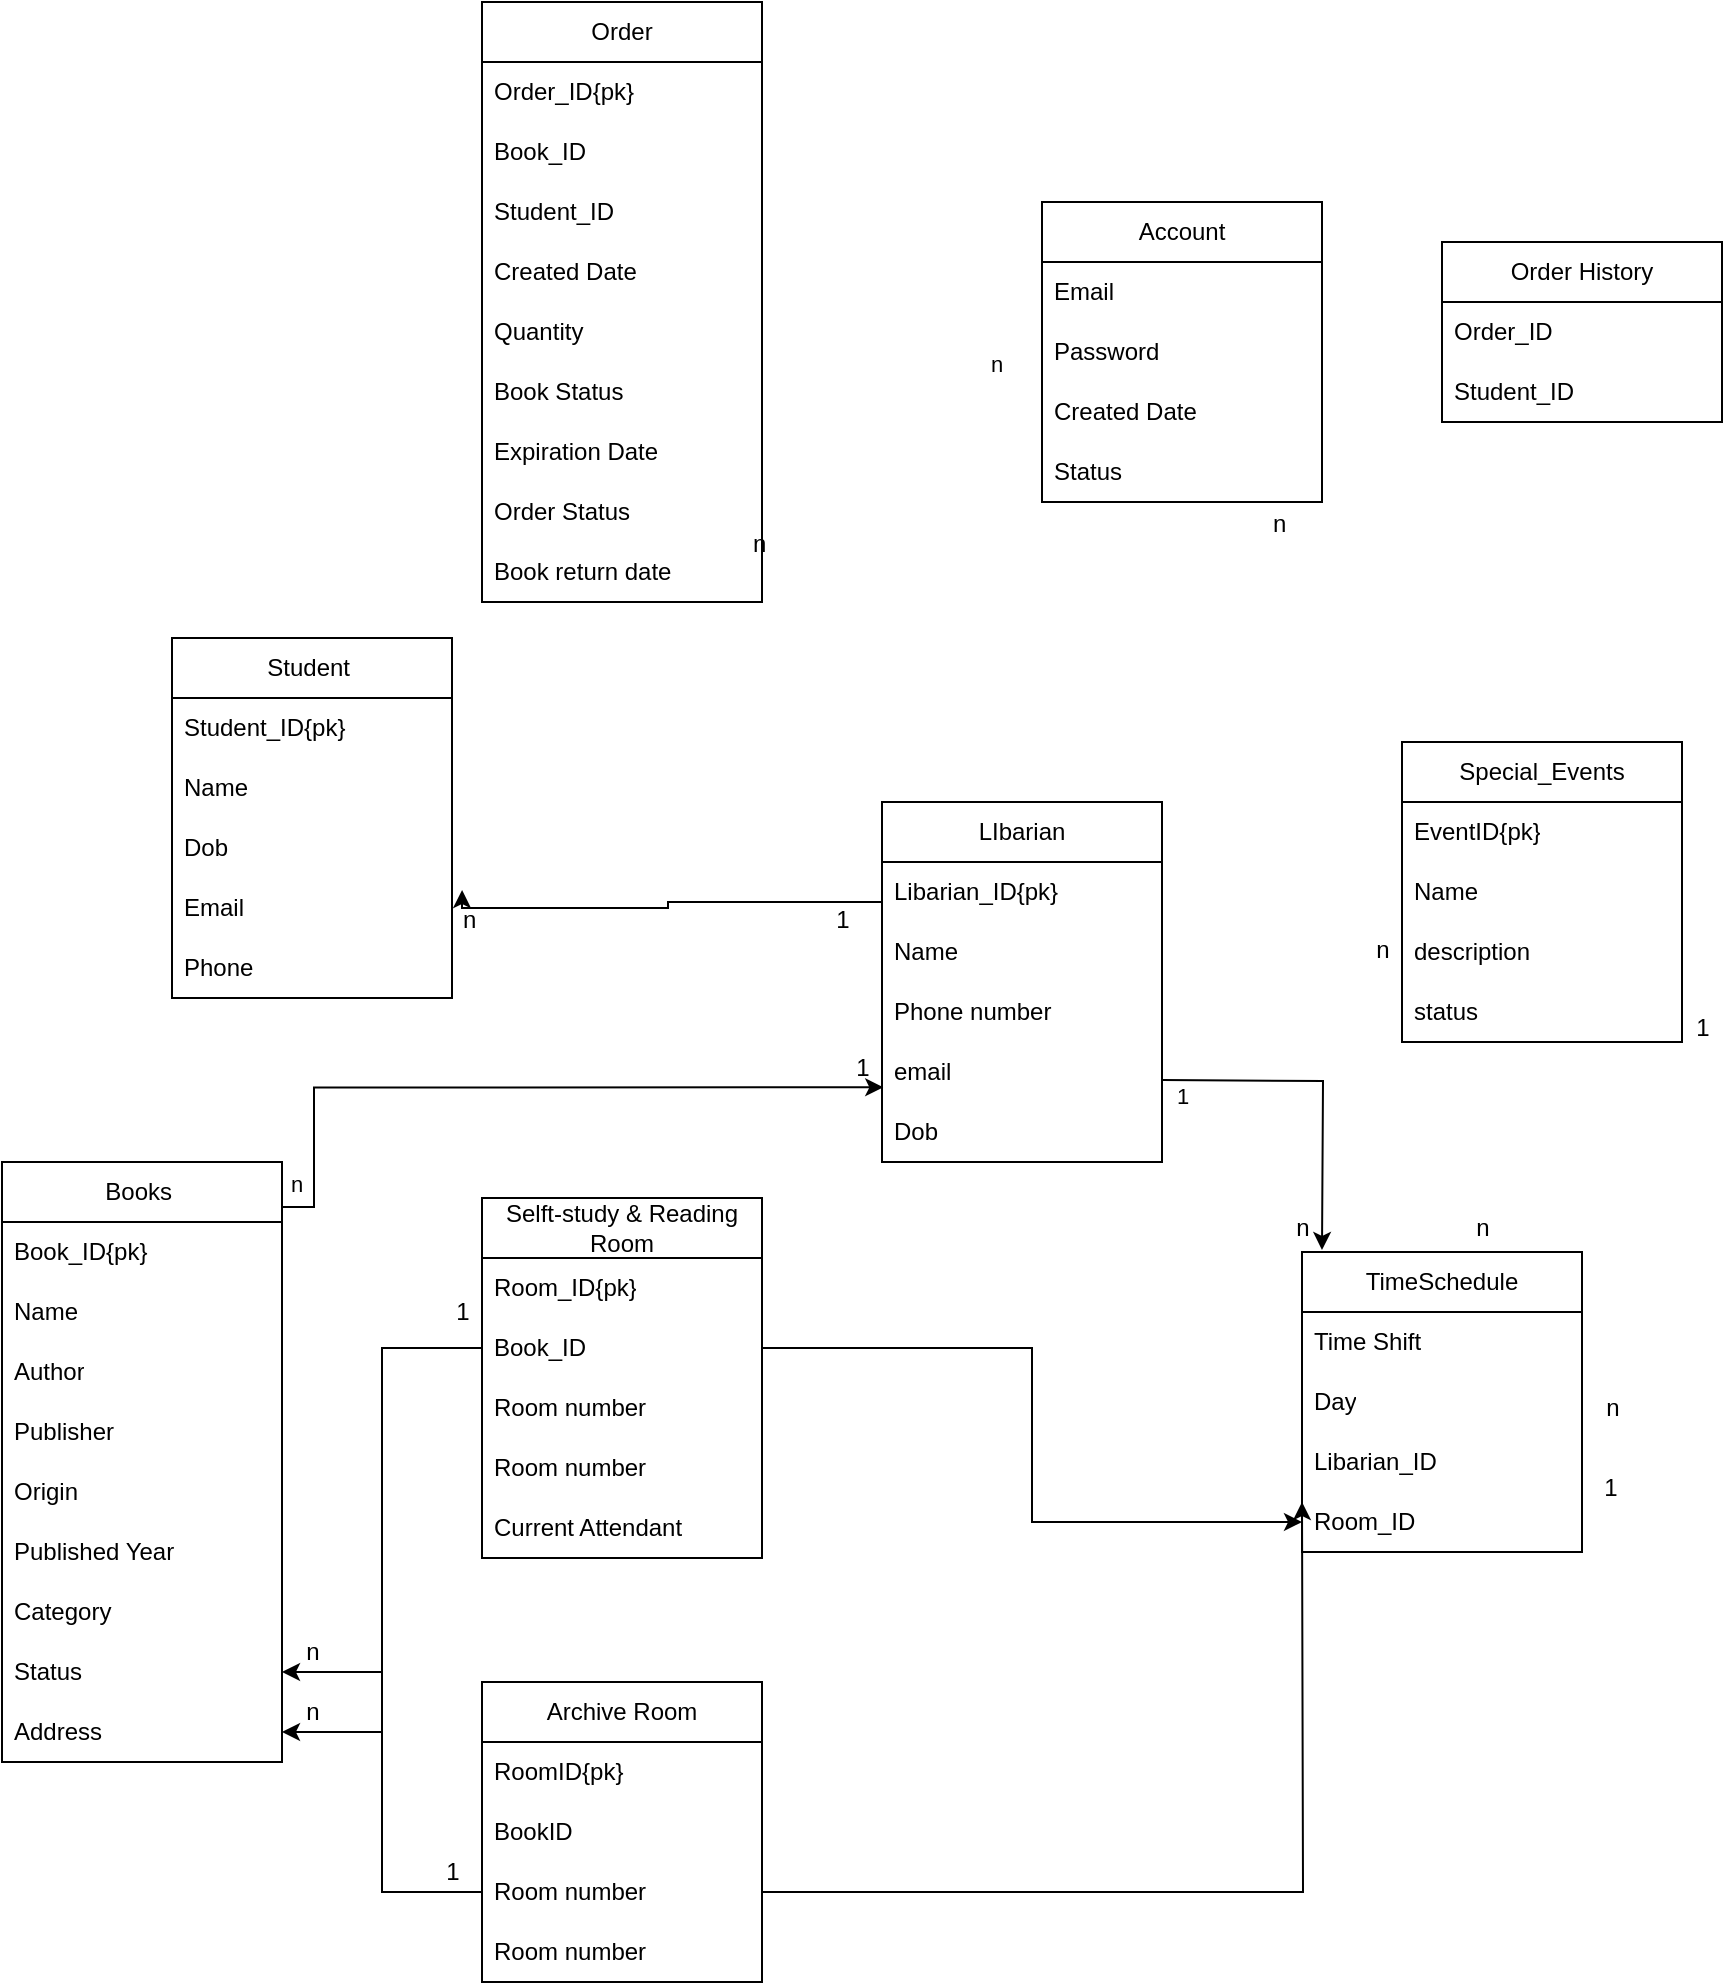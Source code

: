 <mxfile version="24.3.1" type="github">
  <diagram id="R2lEEEUBdFMjLlhIrx00" name="Page-1">
    <mxGraphModel dx="1770" dy="868" grid="1" gridSize="10" guides="0" tooltips="1" connect="1" arrows="1" fold="1" page="1" pageScale="1" pageWidth="850" pageHeight="1100" math="0" shadow="0" extFonts="Permanent Marker^https://fonts.googleapis.com/css?family=Permanent+Marker">
      <root>
        <mxCell id="0" />
        <mxCell id="1" parent="0" />
        <mxCell id="1Fqq7xXNquONdKFmuxsR-35" value="Student&amp;nbsp;" style="swimlane;fontStyle=0;childLayout=stackLayout;horizontal=1;startSize=30;horizontalStack=0;resizeParent=1;resizeParentMax=0;resizeLast=0;collapsible=1;marginBottom=0;whiteSpace=wrap;html=1;" parent="1" vertex="1">
          <mxGeometry x="225" y="358" width="140" height="180" as="geometry" />
        </mxCell>
        <mxCell id="1Fqq7xXNquONdKFmuxsR-36" value="Student_ID{pk}" style="text;strokeColor=none;fillColor=none;align=left;verticalAlign=middle;spacingLeft=4;spacingRight=4;overflow=hidden;points=[[0,0.5],[1,0.5]];portConstraint=eastwest;rotatable=0;whiteSpace=wrap;html=1;" parent="1Fqq7xXNquONdKFmuxsR-35" vertex="1">
          <mxGeometry y="30" width="140" height="30" as="geometry" />
        </mxCell>
        <mxCell id="1Fqq7xXNquONdKFmuxsR-40" value="Name" style="text;strokeColor=none;fillColor=none;align=left;verticalAlign=middle;spacingLeft=4;spacingRight=4;overflow=hidden;points=[[0,0.5],[1,0.5]];portConstraint=eastwest;rotatable=0;whiteSpace=wrap;html=1;" parent="1Fqq7xXNquONdKFmuxsR-35" vertex="1">
          <mxGeometry y="60" width="140" height="30" as="geometry" />
        </mxCell>
        <mxCell id="1Fqq7xXNquONdKFmuxsR-37" value="Dob" style="text;strokeColor=none;fillColor=none;align=left;verticalAlign=middle;spacingLeft=4;spacingRight=4;overflow=hidden;points=[[0,0.5],[1,0.5]];portConstraint=eastwest;rotatable=0;whiteSpace=wrap;html=1;" parent="1Fqq7xXNquONdKFmuxsR-35" vertex="1">
          <mxGeometry y="90" width="140" height="30" as="geometry" />
        </mxCell>
        <mxCell id="1Fqq7xXNquONdKFmuxsR-38" value="Email" style="text;strokeColor=none;fillColor=none;align=left;verticalAlign=middle;spacingLeft=4;spacingRight=4;overflow=hidden;points=[[0,0.5],[1,0.5]];portConstraint=eastwest;rotatable=0;whiteSpace=wrap;html=1;" parent="1Fqq7xXNquONdKFmuxsR-35" vertex="1">
          <mxGeometry y="120" width="140" height="30" as="geometry" />
        </mxCell>
        <mxCell id="1Fqq7xXNquONdKFmuxsR-43" value="Phone" style="text;strokeColor=none;fillColor=none;align=left;verticalAlign=middle;spacingLeft=4;spacingRight=4;overflow=hidden;points=[[0,0.5],[1,0.5]];portConstraint=eastwest;rotatable=0;whiteSpace=wrap;html=1;" parent="1Fqq7xXNquONdKFmuxsR-35" vertex="1">
          <mxGeometry y="150" width="140" height="30" as="geometry" />
        </mxCell>
        <mxCell id="1Fqq7xXNquONdKFmuxsR-131" style="edgeStyle=orthogonalEdgeStyle;rounded=0;orthogonalLoop=1;jettySize=auto;html=1;exitX=1;exitY=0.25;exitDx=0;exitDy=0;entryX=0.033;entryY=-0.244;entryDx=0;entryDy=0;entryPerimeter=0;" parent="1" edge="1">
          <mxGeometry relative="1" as="geometry">
            <mxPoint x="580.62" y="582.68" as="targetPoint" />
            <mxPoint x="276.0" y="642.5" as="sourcePoint" />
            <Array as="points">
              <mxPoint x="296" y="643" />
              <mxPoint x="296" y="583" />
            </Array>
          </mxGeometry>
        </mxCell>
        <mxCell id="1Fqq7xXNquONdKFmuxsR-133" value="n" style="edgeLabel;html=1;align=center;verticalAlign=middle;resizable=0;points=[];" parent="1Fqq7xXNquONdKFmuxsR-131" vertex="1" connectable="0">
          <mxGeometry x="-0.825" y="9" relative="1" as="geometry">
            <mxPoint as="offset" />
          </mxGeometry>
        </mxCell>
        <mxCell id="1Fqq7xXNquONdKFmuxsR-44" value="Books&amp;nbsp;" style="swimlane;fontStyle=0;childLayout=stackLayout;horizontal=1;startSize=30;horizontalStack=0;resizeParent=1;resizeParentMax=0;resizeLast=0;collapsible=1;marginBottom=0;whiteSpace=wrap;html=1;" parent="1" vertex="1">
          <mxGeometry x="140" y="620" width="140" height="300" as="geometry" />
        </mxCell>
        <mxCell id="1Fqq7xXNquONdKFmuxsR-45" value="Book_ID{pk}" style="text;strokeColor=none;fillColor=none;align=left;verticalAlign=middle;spacingLeft=4;spacingRight=4;overflow=hidden;points=[[0,0.5],[1,0.5]];portConstraint=eastwest;rotatable=0;whiteSpace=wrap;html=1;" parent="1Fqq7xXNquONdKFmuxsR-44" vertex="1">
          <mxGeometry y="30" width="140" height="30" as="geometry" />
        </mxCell>
        <mxCell id="5_laCeFGKRYigxTk-xQn-1" value="Name" style="text;strokeColor=none;fillColor=none;align=left;verticalAlign=middle;spacingLeft=4;spacingRight=4;overflow=hidden;points=[[0,0.5],[1,0.5]];portConstraint=eastwest;rotatable=0;whiteSpace=wrap;html=1;" parent="1Fqq7xXNquONdKFmuxsR-44" vertex="1">
          <mxGeometry y="60" width="140" height="30" as="geometry" />
        </mxCell>
        <mxCell id="5_laCeFGKRYigxTk-xQn-2" value="Author" style="text;strokeColor=none;fillColor=none;align=left;verticalAlign=middle;spacingLeft=4;spacingRight=4;overflow=hidden;points=[[0,0.5],[1,0.5]];portConstraint=eastwest;rotatable=0;whiteSpace=wrap;html=1;" parent="1Fqq7xXNquONdKFmuxsR-44" vertex="1">
          <mxGeometry y="90" width="140" height="30" as="geometry" />
        </mxCell>
        <mxCell id="5_laCeFGKRYigxTk-xQn-3" value="Publisher" style="text;strokeColor=none;fillColor=none;align=left;verticalAlign=middle;spacingLeft=4;spacingRight=4;overflow=hidden;points=[[0,0.5],[1,0.5]];portConstraint=eastwest;rotatable=0;whiteSpace=wrap;html=1;" parent="1Fqq7xXNquONdKFmuxsR-44" vertex="1">
          <mxGeometry y="120" width="140" height="30" as="geometry" />
        </mxCell>
        <mxCell id="5_laCeFGKRYigxTk-xQn-4" value="Origin" style="text;strokeColor=none;fillColor=none;align=left;verticalAlign=middle;spacingLeft=4;spacingRight=4;overflow=hidden;points=[[0,0.5],[1,0.5]];portConstraint=eastwest;rotatable=0;whiteSpace=wrap;html=1;" parent="1Fqq7xXNquONdKFmuxsR-44" vertex="1">
          <mxGeometry y="150" width="140" height="30" as="geometry" />
        </mxCell>
        <mxCell id="5_laCeFGKRYigxTk-xQn-5" value="Published Year" style="text;strokeColor=none;fillColor=none;align=left;verticalAlign=middle;spacingLeft=4;spacingRight=4;overflow=hidden;points=[[0,0.5],[1,0.5]];portConstraint=eastwest;rotatable=0;whiteSpace=wrap;html=1;" parent="1Fqq7xXNquONdKFmuxsR-44" vertex="1">
          <mxGeometry y="180" width="140" height="30" as="geometry" />
        </mxCell>
        <mxCell id="5_laCeFGKRYigxTk-xQn-6" value="Category" style="text;strokeColor=none;fillColor=none;align=left;verticalAlign=middle;spacingLeft=4;spacingRight=4;overflow=hidden;points=[[0,0.5],[1,0.5]];portConstraint=eastwest;rotatable=0;whiteSpace=wrap;html=1;" parent="1Fqq7xXNquONdKFmuxsR-44" vertex="1">
          <mxGeometry y="210" width="140" height="30" as="geometry" />
        </mxCell>
        <mxCell id="G5a51OCSIqw-Xrh8evIx-1" value="Status" style="text;strokeColor=none;fillColor=none;align=left;verticalAlign=middle;spacingLeft=4;spacingRight=4;overflow=hidden;points=[[0,0.5],[1,0.5]];portConstraint=eastwest;rotatable=0;whiteSpace=wrap;html=1;" vertex="1" parent="1Fqq7xXNquONdKFmuxsR-44">
          <mxGeometry y="240" width="140" height="30" as="geometry" />
        </mxCell>
        <mxCell id="1Fqq7xXNquONdKFmuxsR-46" value="Address" style="text;strokeColor=none;fillColor=none;align=left;verticalAlign=middle;spacingLeft=4;spacingRight=4;overflow=hidden;points=[[0,0.5],[1,0.5]];portConstraint=eastwest;rotatable=0;whiteSpace=wrap;html=1;" parent="1Fqq7xXNquONdKFmuxsR-44" vertex="1">
          <mxGeometry y="270" width="140" height="30" as="geometry" />
        </mxCell>
        <mxCell id="1Fqq7xXNquONdKFmuxsR-48" value="Selft-study &amp;amp; Reading Room" style="swimlane;fontStyle=0;childLayout=stackLayout;horizontal=1;startSize=30;horizontalStack=0;resizeParent=1;resizeParentMax=0;resizeLast=0;collapsible=1;marginBottom=0;whiteSpace=wrap;html=1;" parent="1" vertex="1">
          <mxGeometry x="380" y="638" width="140" height="180" as="geometry" />
        </mxCell>
        <mxCell id="1Fqq7xXNquONdKFmuxsR-49" value="Room_ID{pk}" style="text;strokeColor=none;fillColor=none;align=left;verticalAlign=middle;spacingLeft=4;spacingRight=4;overflow=hidden;points=[[0,0.5],[1,0.5]];portConstraint=eastwest;rotatable=0;whiteSpace=wrap;html=1;" parent="1Fqq7xXNquONdKFmuxsR-48" vertex="1">
          <mxGeometry y="30" width="140" height="30" as="geometry" />
        </mxCell>
        <mxCell id="1Fqq7xXNquONdKFmuxsR-50" value="Book_ID" style="text;strokeColor=none;fillColor=none;align=left;verticalAlign=middle;spacingLeft=4;spacingRight=4;overflow=hidden;points=[[0,0.5],[1,0.5]];portConstraint=eastwest;rotatable=0;whiteSpace=wrap;html=1;" parent="1Fqq7xXNquONdKFmuxsR-48" vertex="1">
          <mxGeometry y="60" width="140" height="30" as="geometry" />
        </mxCell>
        <mxCell id="G5a51OCSIqw-Xrh8evIx-4" value="Room number" style="text;strokeColor=none;fillColor=none;align=left;verticalAlign=middle;spacingLeft=4;spacingRight=4;overflow=hidden;points=[[0,0.5],[1,0.5]];portConstraint=eastwest;rotatable=0;whiteSpace=wrap;html=1;" vertex="1" parent="1Fqq7xXNquONdKFmuxsR-48">
          <mxGeometry y="90" width="140" height="30" as="geometry" />
        </mxCell>
        <mxCell id="G5a51OCSIqw-Xrh8evIx-5" value="Room number" style="text;strokeColor=none;fillColor=none;align=left;verticalAlign=middle;spacingLeft=4;spacingRight=4;overflow=hidden;points=[[0,0.5],[1,0.5]];portConstraint=eastwest;rotatable=0;whiteSpace=wrap;html=1;" vertex="1" parent="1Fqq7xXNquONdKFmuxsR-48">
          <mxGeometry y="120" width="140" height="30" as="geometry" />
        </mxCell>
        <mxCell id="G5a51OCSIqw-Xrh8evIx-19" value="Current Attendant" style="text;strokeColor=none;fillColor=none;align=left;verticalAlign=middle;spacingLeft=4;spacingRight=4;overflow=hidden;points=[[0,0.5],[1,0.5]];portConstraint=eastwest;rotatable=0;whiteSpace=wrap;html=1;" vertex="1" parent="1Fqq7xXNquONdKFmuxsR-48">
          <mxGeometry y="150" width="140" height="30" as="geometry" />
        </mxCell>
        <mxCell id="1Fqq7xXNquONdKFmuxsR-73" value="TimeSchedule" style="swimlane;fontStyle=0;childLayout=stackLayout;horizontal=1;startSize=30;horizontalStack=0;resizeParent=1;resizeParentMax=0;resizeLast=0;collapsible=1;marginBottom=0;whiteSpace=wrap;html=1;" parent="1" vertex="1">
          <mxGeometry x="790" y="665" width="140" height="150" as="geometry" />
        </mxCell>
        <mxCell id="1Fqq7xXNquONdKFmuxsR-74" value="Time Shift" style="text;strokeColor=none;fillColor=none;align=left;verticalAlign=middle;spacingLeft=4;spacingRight=4;overflow=hidden;points=[[0,0.5],[1,0.5]];portConstraint=eastwest;rotatable=0;whiteSpace=wrap;html=1;" parent="1Fqq7xXNquONdKFmuxsR-73" vertex="1">
          <mxGeometry y="30" width="140" height="30" as="geometry" />
        </mxCell>
        <mxCell id="1Fqq7xXNquONdKFmuxsR-75" value="Day" style="text;strokeColor=none;fillColor=none;align=left;verticalAlign=middle;spacingLeft=4;spacingRight=4;overflow=hidden;points=[[0,0.5],[1,0.5]];portConstraint=eastwest;rotatable=0;whiteSpace=wrap;html=1;" parent="1Fqq7xXNquONdKFmuxsR-73" vertex="1">
          <mxGeometry y="60" width="140" height="30" as="geometry" />
        </mxCell>
        <mxCell id="1Fqq7xXNquONdKFmuxsR-76" value="Libarian_ID" style="text;strokeColor=none;fillColor=none;align=left;verticalAlign=middle;spacingLeft=4;spacingRight=4;overflow=hidden;points=[[0,0.5],[1,0.5]];portConstraint=eastwest;rotatable=0;whiteSpace=wrap;html=1;" parent="1Fqq7xXNquONdKFmuxsR-73" vertex="1">
          <mxGeometry y="90" width="140" height="30" as="geometry" />
        </mxCell>
        <mxCell id="1Fqq7xXNquONdKFmuxsR-77" value="Room_ID" style="text;strokeColor=none;fillColor=none;align=left;verticalAlign=middle;spacingLeft=4;spacingRight=4;overflow=hidden;points=[[0,0.5],[1,0.5]];portConstraint=eastwest;rotatable=0;whiteSpace=wrap;html=1;" parent="1Fqq7xXNquONdKFmuxsR-73" vertex="1">
          <mxGeometry y="120" width="140" height="30" as="geometry" />
        </mxCell>
        <mxCell id="1Fqq7xXNquONdKFmuxsR-78" value="Special_Events" style="swimlane;fontStyle=0;childLayout=stackLayout;horizontal=1;startSize=30;horizontalStack=0;resizeParent=1;resizeParentMax=0;resizeLast=0;collapsible=1;marginBottom=0;whiteSpace=wrap;html=1;" parent="1" vertex="1">
          <mxGeometry x="840" y="410" width="140" height="150" as="geometry" />
        </mxCell>
        <mxCell id="1Fqq7xXNquONdKFmuxsR-79" value="EventID{pk}" style="text;strokeColor=none;fillColor=none;align=left;verticalAlign=middle;spacingLeft=4;spacingRight=4;overflow=hidden;points=[[0,0.5],[1,0.5]];portConstraint=eastwest;rotatable=0;whiteSpace=wrap;html=1;" parent="1Fqq7xXNquONdKFmuxsR-78" vertex="1">
          <mxGeometry y="30" width="140" height="30" as="geometry" />
        </mxCell>
        <mxCell id="1Fqq7xXNquONdKFmuxsR-80" value="Name" style="text;strokeColor=none;fillColor=none;align=left;verticalAlign=middle;spacingLeft=4;spacingRight=4;overflow=hidden;points=[[0,0.5],[1,0.5]];portConstraint=eastwest;rotatable=0;whiteSpace=wrap;html=1;" parent="1Fqq7xXNquONdKFmuxsR-78" vertex="1">
          <mxGeometry y="60" width="140" height="30" as="geometry" />
        </mxCell>
        <mxCell id="1Fqq7xXNquONdKFmuxsR-81" value="description" style="text;strokeColor=none;fillColor=none;align=left;verticalAlign=middle;spacingLeft=4;spacingRight=4;overflow=hidden;points=[[0,0.5],[1,0.5]];portConstraint=eastwest;rotatable=0;whiteSpace=wrap;html=1;" parent="1Fqq7xXNquONdKFmuxsR-78" vertex="1">
          <mxGeometry y="90" width="140" height="30" as="geometry" />
        </mxCell>
        <mxCell id="1Fqq7xXNquONdKFmuxsR-82" value="status" style="text;strokeColor=none;fillColor=none;align=left;verticalAlign=middle;spacingLeft=4;spacingRight=4;overflow=hidden;points=[[0,0.5],[1,0.5]];portConstraint=eastwest;rotatable=0;whiteSpace=wrap;html=1;" parent="1Fqq7xXNquONdKFmuxsR-78" vertex="1">
          <mxGeometry y="120" width="140" height="30" as="geometry" />
        </mxCell>
        <mxCell id="1Fqq7xXNquONdKFmuxsR-110" value="LIbarian" style="swimlane;fontStyle=0;childLayout=stackLayout;horizontal=1;startSize=30;horizontalStack=0;resizeParent=1;resizeParentMax=0;resizeLast=0;collapsible=1;marginBottom=0;whiteSpace=wrap;html=1;" parent="1" vertex="1">
          <mxGeometry x="580" y="440" width="140" height="180" as="geometry" />
        </mxCell>
        <mxCell id="1Fqq7xXNquONdKFmuxsR-111" value="Libarian_ID{pk}" style="text;strokeColor=none;fillColor=none;align=left;verticalAlign=middle;spacingLeft=4;spacingRight=4;overflow=hidden;points=[[0,0.5],[1,0.5]];portConstraint=eastwest;rotatable=0;whiteSpace=wrap;html=1;" parent="1Fqq7xXNquONdKFmuxsR-110" vertex="1">
          <mxGeometry y="30" width="140" height="30" as="geometry" />
        </mxCell>
        <mxCell id="1Fqq7xXNquONdKFmuxsR-112" value="Name" style="text;strokeColor=none;fillColor=none;align=left;verticalAlign=middle;spacingLeft=4;spacingRight=4;overflow=hidden;points=[[0,0.5],[1,0.5]];portConstraint=eastwest;rotatable=0;whiteSpace=wrap;html=1;" parent="1Fqq7xXNquONdKFmuxsR-110" vertex="1">
          <mxGeometry y="60" width="140" height="30" as="geometry" />
        </mxCell>
        <mxCell id="1Fqq7xXNquONdKFmuxsR-113" value="Phone number" style="text;strokeColor=none;fillColor=none;align=left;verticalAlign=middle;spacingLeft=4;spacingRight=4;overflow=hidden;points=[[0,0.5],[1,0.5]];portConstraint=eastwest;rotatable=0;whiteSpace=wrap;html=1;" parent="1Fqq7xXNquONdKFmuxsR-110" vertex="1">
          <mxGeometry y="90" width="140" height="30" as="geometry" />
        </mxCell>
        <mxCell id="1Fqq7xXNquONdKFmuxsR-155" style="edgeStyle=orthogonalEdgeStyle;rounded=0;orthogonalLoop=1;jettySize=auto;html=1;" parent="1Fqq7xXNquONdKFmuxsR-110" edge="1">
          <mxGeometry relative="1" as="geometry">
            <mxPoint x="220" y="224" as="targetPoint" />
            <mxPoint x="140" y="139" as="sourcePoint" />
          </mxGeometry>
        </mxCell>
        <mxCell id="1Fqq7xXNquONdKFmuxsR-156" value="1" style="edgeLabel;html=1;align=center;verticalAlign=middle;resizable=0;points=[];" parent="1Fqq7xXNquONdKFmuxsR-155" vertex="1" connectable="0">
          <mxGeometry x="-0.886" y="-8" relative="1" as="geometry">
            <mxPoint as="offset" />
          </mxGeometry>
        </mxCell>
        <mxCell id="1Fqq7xXNquONdKFmuxsR-114" value="email" style="text;strokeColor=none;fillColor=none;align=left;verticalAlign=middle;spacingLeft=4;spacingRight=4;overflow=hidden;points=[[0,0.5],[1,0.5]];portConstraint=eastwest;rotatable=0;whiteSpace=wrap;html=1;" parent="1Fqq7xXNquONdKFmuxsR-110" vertex="1">
          <mxGeometry y="120" width="140" height="30" as="geometry" />
        </mxCell>
        <mxCell id="1Fqq7xXNquONdKFmuxsR-115" value="Dob" style="text;strokeColor=none;fillColor=none;align=left;verticalAlign=middle;spacingLeft=4;spacingRight=4;overflow=hidden;points=[[0,0.5],[1,0.5]];portConstraint=eastwest;rotatable=0;whiteSpace=wrap;html=1;" parent="1Fqq7xXNquONdKFmuxsR-110" vertex="1">
          <mxGeometry y="150" width="140" height="30" as="geometry" />
        </mxCell>
        <mxCell id="1Fqq7xXNquONdKFmuxsR-121" style="edgeStyle=orthogonalEdgeStyle;rounded=0;orthogonalLoop=1;jettySize=auto;html=1;entryX=1.036;entryY=0.2;entryDx=0;entryDy=0;entryPerimeter=0;" parent="1" source="1Fqq7xXNquONdKFmuxsR-111" target="1Fqq7xXNquONdKFmuxsR-38" edge="1">
          <mxGeometry relative="1" as="geometry">
            <Array as="points">
              <mxPoint x="473" y="490" />
              <mxPoint x="473" y="493" />
              <mxPoint x="370" y="493" />
            </Array>
          </mxGeometry>
        </mxCell>
        <mxCell id="1Fqq7xXNquONdKFmuxsR-122" value="1" style="text;html=1;align=center;verticalAlign=middle;resizable=0;points=[];autosize=1;strokeColor=none;fillColor=none;" parent="1" vertex="1">
          <mxGeometry x="545" y="484" width="30" height="30" as="geometry" />
        </mxCell>
        <mxCell id="1Fqq7xXNquONdKFmuxsR-123" value="&amp;nbsp; n" style="text;html=1;align=center;verticalAlign=middle;resizable=0;points=[];autosize=1;strokeColor=none;fillColor=none;" parent="1" vertex="1">
          <mxGeometry x="350" y="484" width="40" height="30" as="geometry" />
        </mxCell>
        <mxCell id="1Fqq7xXNquONdKFmuxsR-135" value="1" style="text;html=1;align=center;verticalAlign=middle;resizable=0;points=[];autosize=1;strokeColor=none;fillColor=none;" parent="1" vertex="1">
          <mxGeometry x="555" y="558" width="30" height="30" as="geometry" />
        </mxCell>
        <mxCell id="1Fqq7xXNquONdKFmuxsR-136" style="edgeStyle=orthogonalEdgeStyle;rounded=0;orthogonalLoop=1;jettySize=auto;html=1;exitX=0;exitY=0.5;exitDx=0;exitDy=0;entryX=1;entryY=0.5;entryDx=0;entryDy=0;" parent="1" source="1Fqq7xXNquONdKFmuxsR-50" target="1Fqq7xXNquONdKFmuxsR-46" edge="1">
          <mxGeometry relative="1" as="geometry" />
        </mxCell>
        <mxCell id="1Fqq7xXNquONdKFmuxsR-137" value="1" style="text;html=1;align=center;verticalAlign=middle;resizable=0;points=[];autosize=1;strokeColor=none;fillColor=none;" parent="1" vertex="1">
          <mxGeometry x="355" y="680" width="30" height="30" as="geometry" />
        </mxCell>
        <mxCell id="1Fqq7xXNquONdKFmuxsR-138" value="n" style="text;html=1;align=center;verticalAlign=middle;resizable=0;points=[];autosize=1;strokeColor=none;fillColor=none;" parent="1" vertex="1">
          <mxGeometry x="280" y="880" width="30" height="30" as="geometry" />
        </mxCell>
        <mxCell id="1Fqq7xXNquONdKFmuxsR-157" value="n" style="text;html=1;align=center;verticalAlign=middle;resizable=0;points=[];autosize=1;strokeColor=none;fillColor=none;" parent="1" vertex="1">
          <mxGeometry x="775" y="638" width="30" height="30" as="geometry" />
        </mxCell>
        <mxCell id="1Fqq7xXNquONdKFmuxsR-160" value="1" style="text;html=1;align=center;verticalAlign=middle;resizable=0;points=[];autosize=1;strokeColor=none;fillColor=none;" parent="1" vertex="1">
          <mxGeometry x="975" y="538" width="30" height="30" as="geometry" />
        </mxCell>
        <mxCell id="1Fqq7xXNquONdKFmuxsR-161" value="n" style="text;html=1;align=center;verticalAlign=middle;resizable=0;points=[];autosize=1;strokeColor=none;fillColor=none;" parent="1" vertex="1">
          <mxGeometry x="865" y="638" width="30" height="30" as="geometry" />
        </mxCell>
        <mxCell id="1Fqq7xXNquONdKFmuxsR-165" value="n" style="text;html=1;align=center;verticalAlign=middle;resizable=0;points=[];autosize=1;strokeColor=none;fillColor=none;" parent="1" vertex="1">
          <mxGeometry x="815" y="499" width="30" height="30" as="geometry" />
        </mxCell>
        <mxCell id="1Fqq7xXNquONdKFmuxsR-179" value="1" style="text;html=1;align=center;verticalAlign=middle;resizable=0;points=[];autosize=1;strokeColor=none;fillColor=none;" parent="1" vertex="1">
          <mxGeometry x="929" y="768" width="30" height="30" as="geometry" />
        </mxCell>
        <mxCell id="1Fqq7xXNquONdKFmuxsR-185" value="n" style="text;html=1;align=center;verticalAlign=middle;resizable=0;points=[];autosize=1;strokeColor=none;fillColor=none;" parent="1" vertex="1">
          <mxGeometry x="930" y="728" width="30" height="30" as="geometry" />
        </mxCell>
        <mxCell id="G5a51OCSIqw-Xrh8evIx-6" value="Archive Room" style="swimlane;fontStyle=0;childLayout=stackLayout;horizontal=1;startSize=30;horizontalStack=0;resizeParent=1;resizeParentMax=0;resizeLast=0;collapsible=1;marginBottom=0;whiteSpace=wrap;html=1;" vertex="1" parent="1">
          <mxGeometry x="380" y="880" width="140" height="150" as="geometry" />
        </mxCell>
        <mxCell id="G5a51OCSIqw-Xrh8evIx-7" value="RoomID{pk}" style="text;strokeColor=none;fillColor=none;align=left;verticalAlign=middle;spacingLeft=4;spacingRight=4;overflow=hidden;points=[[0,0.5],[1,0.5]];portConstraint=eastwest;rotatable=0;whiteSpace=wrap;html=1;" vertex="1" parent="G5a51OCSIqw-Xrh8evIx-6">
          <mxGeometry y="30" width="140" height="30" as="geometry" />
        </mxCell>
        <mxCell id="G5a51OCSIqw-Xrh8evIx-8" value="BookID" style="text;strokeColor=none;fillColor=none;align=left;verticalAlign=middle;spacingLeft=4;spacingRight=4;overflow=hidden;points=[[0,0.5],[1,0.5]];portConstraint=eastwest;rotatable=0;whiteSpace=wrap;html=1;" vertex="1" parent="G5a51OCSIqw-Xrh8evIx-6">
          <mxGeometry y="60" width="140" height="30" as="geometry" />
        </mxCell>
        <mxCell id="G5a51OCSIqw-Xrh8evIx-24" style="edgeStyle=orthogonalEdgeStyle;rounded=0;orthogonalLoop=1;jettySize=auto;html=1;exitX=1;exitY=0.5;exitDx=0;exitDy=0;" edge="1" parent="G5a51OCSIqw-Xrh8evIx-6" source="G5a51OCSIqw-Xrh8evIx-9">
          <mxGeometry relative="1" as="geometry">
            <mxPoint x="410" y="-90" as="targetPoint" />
          </mxGeometry>
        </mxCell>
        <mxCell id="G5a51OCSIqw-Xrh8evIx-9" value="Room number" style="text;strokeColor=none;fillColor=none;align=left;verticalAlign=middle;spacingLeft=4;spacingRight=4;overflow=hidden;points=[[0,0.5],[1,0.5]];portConstraint=eastwest;rotatable=0;whiteSpace=wrap;html=1;" vertex="1" parent="G5a51OCSIqw-Xrh8evIx-6">
          <mxGeometry y="90" width="140" height="30" as="geometry" />
        </mxCell>
        <mxCell id="G5a51OCSIqw-Xrh8evIx-10" value="Room number" style="text;strokeColor=none;fillColor=none;align=left;verticalAlign=middle;spacingLeft=4;spacingRight=4;overflow=hidden;points=[[0,0.5],[1,0.5]];portConstraint=eastwest;rotatable=0;whiteSpace=wrap;html=1;" vertex="1" parent="G5a51OCSIqw-Xrh8evIx-6">
          <mxGeometry y="120" width="140" height="30" as="geometry" />
        </mxCell>
        <mxCell id="G5a51OCSIqw-Xrh8evIx-11" value="n" style="text;html=1;align=center;verticalAlign=middle;resizable=0;points=[];autosize=1;strokeColor=none;fillColor=none;" vertex="1" parent="1">
          <mxGeometry x="280" y="850" width="30" height="30" as="geometry" />
        </mxCell>
        <mxCell id="G5a51OCSIqw-Xrh8evIx-20" style="edgeStyle=orthogonalEdgeStyle;rounded=0;orthogonalLoop=1;jettySize=auto;html=1;exitX=0;exitY=0.5;exitDx=0;exitDy=0;entryX=1;entryY=0.5;entryDx=0;entryDy=0;" edge="1" parent="1" source="G5a51OCSIqw-Xrh8evIx-9" target="G5a51OCSIqw-Xrh8evIx-1">
          <mxGeometry relative="1" as="geometry" />
        </mxCell>
        <mxCell id="G5a51OCSIqw-Xrh8evIx-22" value="1" style="text;html=1;align=center;verticalAlign=middle;resizable=0;points=[];autosize=1;strokeColor=none;fillColor=none;" vertex="1" parent="1">
          <mxGeometry x="350" y="960" width="30" height="30" as="geometry" />
        </mxCell>
        <mxCell id="G5a51OCSIqw-Xrh8evIx-23" style="edgeStyle=orthogonalEdgeStyle;rounded=0;orthogonalLoop=1;jettySize=auto;html=1;exitX=1;exitY=0.5;exitDx=0;exitDy=0;entryX=0;entryY=0.5;entryDx=0;entryDy=0;" edge="1" parent="1" source="1Fqq7xXNquONdKFmuxsR-50" target="1Fqq7xXNquONdKFmuxsR-77">
          <mxGeometry relative="1" as="geometry" />
        </mxCell>
        <mxCell id="G5a51OCSIqw-Xrh8evIx-60" value="Account" style="swimlane;fontStyle=0;childLayout=stackLayout;horizontal=1;startSize=30;horizontalStack=0;resizeParent=1;resizeParentMax=0;resizeLast=0;collapsible=1;marginBottom=0;whiteSpace=wrap;html=1;" vertex="1" parent="1">
          <mxGeometry x="660" y="140" width="140" height="150" as="geometry" />
        </mxCell>
        <mxCell id="G5a51OCSIqw-Xrh8evIx-61" value="Email" style="text;strokeColor=none;fillColor=none;align=left;verticalAlign=middle;spacingLeft=4;spacingRight=4;overflow=hidden;points=[[0,0.5],[1,0.5]];portConstraint=eastwest;rotatable=0;whiteSpace=wrap;html=1;" vertex="1" parent="G5a51OCSIqw-Xrh8evIx-60">
          <mxGeometry y="30" width="140" height="30" as="geometry" />
        </mxCell>
        <mxCell id="G5a51OCSIqw-Xrh8evIx-62" value="Password" style="text;strokeColor=none;fillColor=none;align=left;verticalAlign=middle;spacingLeft=4;spacingRight=4;overflow=hidden;points=[[0,0.5],[1,0.5]];portConstraint=eastwest;rotatable=0;whiteSpace=wrap;html=1;" vertex="1" parent="G5a51OCSIqw-Xrh8evIx-60">
          <mxGeometry y="60" width="140" height="30" as="geometry" />
        </mxCell>
        <mxCell id="G5a51OCSIqw-Xrh8evIx-63" value="Created Date" style="text;strokeColor=none;fillColor=none;align=left;verticalAlign=middle;spacingLeft=4;spacingRight=4;overflow=hidden;points=[[0,0.5],[1,0.5]];portConstraint=eastwest;rotatable=0;whiteSpace=wrap;html=1;" vertex="1" parent="G5a51OCSIqw-Xrh8evIx-60">
          <mxGeometry y="90" width="140" height="30" as="geometry" />
        </mxCell>
        <mxCell id="G5a51OCSIqw-Xrh8evIx-64" value="Status" style="text;strokeColor=none;fillColor=none;align=left;verticalAlign=middle;spacingLeft=4;spacingRight=4;overflow=hidden;points=[[0,0.5],[1,0.5]];portConstraint=eastwest;rotatable=0;whiteSpace=wrap;html=1;" vertex="1" parent="G5a51OCSIqw-Xrh8evIx-60">
          <mxGeometry y="120" width="140" height="30" as="geometry" />
        </mxCell>
        <mxCell id="G5a51OCSIqw-Xrh8evIx-66" value="&amp;nbsp; n" style="text;html=1;align=center;verticalAlign=middle;resizable=0;points=[];autosize=1;strokeColor=none;fillColor=none;" vertex="1" parent="1">
          <mxGeometry x="495" y="296" width="40" height="30" as="geometry" />
        </mxCell>
        <mxCell id="G5a51OCSIqw-Xrh8evIx-73" value="&amp;nbsp; n" style="text;html=1;align=center;verticalAlign=middle;resizable=0;points=[];autosize=1;strokeColor=none;fillColor=none;" vertex="1" parent="1">
          <mxGeometry x="755" y="286" width="40" height="30" as="geometry" />
        </mxCell>
        <mxCell id="G5a51OCSIqw-Xrh8evIx-74" value="Order History" style="swimlane;fontStyle=0;childLayout=stackLayout;horizontal=1;startSize=30;horizontalStack=0;resizeParent=1;resizeParentMax=0;resizeLast=0;collapsible=1;marginBottom=0;whiteSpace=wrap;html=1;" vertex="1" parent="1">
          <mxGeometry x="860" y="160" width="140" height="90" as="geometry" />
        </mxCell>
        <mxCell id="G5a51OCSIqw-Xrh8evIx-75" value="Order_ID" style="text;strokeColor=none;fillColor=none;align=left;verticalAlign=middle;spacingLeft=4;spacingRight=4;overflow=hidden;points=[[0,0.5],[1,0.5]];portConstraint=eastwest;rotatable=0;whiteSpace=wrap;html=1;" vertex="1" parent="G5a51OCSIqw-Xrh8evIx-74">
          <mxGeometry y="30" width="140" height="30" as="geometry" />
        </mxCell>
        <mxCell id="G5a51OCSIqw-Xrh8evIx-76" value="Student_ID" style="text;strokeColor=none;fillColor=none;align=left;verticalAlign=middle;spacingLeft=4;spacingRight=4;overflow=hidden;points=[[0,0.5],[1,0.5]];portConstraint=eastwest;rotatable=0;whiteSpace=wrap;html=1;" vertex="1" parent="G5a51OCSIqw-Xrh8evIx-74">
          <mxGeometry y="60" width="140" height="30" as="geometry" />
        </mxCell>
        <mxCell id="G5a51OCSIqw-Xrh8evIx-81" value="n" style="edgeLabel;html=1;align=center;verticalAlign=middle;resizable=0;points=[];" vertex="1" connectable="0" parent="1">
          <mxGeometry x="637.059" y="220.824" as="geometry" />
        </mxCell>
        <mxCell id="G5a51OCSIqw-Xrh8evIx-82" value="Order" style="swimlane;fontStyle=0;childLayout=stackLayout;horizontal=1;startSize=30;horizontalStack=0;resizeParent=1;resizeParentMax=0;resizeLast=0;collapsible=1;marginBottom=0;whiteSpace=wrap;html=1;" vertex="1" parent="1">
          <mxGeometry x="380" y="40" width="140" height="300" as="geometry" />
        </mxCell>
        <mxCell id="G5a51OCSIqw-Xrh8evIx-83" value="Order_ID{pk}" style="text;strokeColor=none;fillColor=none;align=left;verticalAlign=middle;spacingLeft=4;spacingRight=4;overflow=hidden;points=[[0,0.5],[1,0.5]];portConstraint=eastwest;rotatable=0;whiteSpace=wrap;html=1;" vertex="1" parent="G5a51OCSIqw-Xrh8evIx-82">
          <mxGeometry y="30" width="140" height="30" as="geometry" />
        </mxCell>
        <mxCell id="G5a51OCSIqw-Xrh8evIx-84" value="Book_ID" style="text;strokeColor=none;fillColor=none;align=left;verticalAlign=middle;spacingLeft=4;spacingRight=4;overflow=hidden;points=[[0,0.5],[1,0.5]];portConstraint=eastwest;rotatable=0;whiteSpace=wrap;html=1;" vertex="1" parent="G5a51OCSIqw-Xrh8evIx-82">
          <mxGeometry y="60" width="140" height="30" as="geometry" />
        </mxCell>
        <mxCell id="G5a51OCSIqw-Xrh8evIx-85" value="Student_ID" style="text;strokeColor=none;fillColor=none;align=left;verticalAlign=middle;spacingLeft=4;spacingRight=4;overflow=hidden;points=[[0,0.5],[1,0.5]];portConstraint=eastwest;rotatable=0;whiteSpace=wrap;html=1;" vertex="1" parent="G5a51OCSIqw-Xrh8evIx-82">
          <mxGeometry y="90" width="140" height="30" as="geometry" />
        </mxCell>
        <mxCell id="G5a51OCSIqw-Xrh8evIx-86" value="Created Date" style="text;strokeColor=none;fillColor=none;align=left;verticalAlign=middle;spacingLeft=4;spacingRight=4;overflow=hidden;points=[[0,0.5],[1,0.5]];portConstraint=eastwest;rotatable=0;whiteSpace=wrap;html=1;" vertex="1" parent="G5a51OCSIqw-Xrh8evIx-82">
          <mxGeometry y="120" width="140" height="30" as="geometry" />
        </mxCell>
        <mxCell id="G5a51OCSIqw-Xrh8evIx-87" value="Quantity" style="text;strokeColor=none;fillColor=none;align=left;verticalAlign=middle;spacingLeft=4;spacingRight=4;overflow=hidden;points=[[0,0.5],[1,0.5]];portConstraint=eastwest;rotatable=0;whiteSpace=wrap;html=1;" vertex="1" parent="G5a51OCSIqw-Xrh8evIx-82">
          <mxGeometry y="150" width="140" height="30" as="geometry" />
        </mxCell>
        <mxCell id="G5a51OCSIqw-Xrh8evIx-88" value="Book Status" style="text;strokeColor=none;fillColor=none;align=left;verticalAlign=middle;spacingLeft=4;spacingRight=4;overflow=hidden;points=[[0,0.5],[1,0.5]];portConstraint=eastwest;rotatable=0;whiteSpace=wrap;html=1;" vertex="1" parent="G5a51OCSIqw-Xrh8evIx-82">
          <mxGeometry y="180" width="140" height="30" as="geometry" />
        </mxCell>
        <mxCell id="G5a51OCSIqw-Xrh8evIx-89" value="Expiration Date" style="text;strokeColor=none;fillColor=none;align=left;verticalAlign=middle;spacingLeft=4;spacingRight=4;overflow=hidden;points=[[0,0.5],[1,0.5]];portConstraint=eastwest;rotatable=0;whiteSpace=wrap;html=1;" vertex="1" parent="G5a51OCSIqw-Xrh8evIx-82">
          <mxGeometry y="210" width="140" height="30" as="geometry" />
        </mxCell>
        <mxCell id="G5a51OCSIqw-Xrh8evIx-90" value="Order Status" style="text;strokeColor=none;fillColor=none;align=left;verticalAlign=middle;spacingLeft=4;spacingRight=4;overflow=hidden;points=[[0,0.5],[1,0.5]];portConstraint=eastwest;rotatable=0;whiteSpace=wrap;html=1;" vertex="1" parent="G5a51OCSIqw-Xrh8evIx-82">
          <mxGeometry y="240" width="140" height="30" as="geometry" />
        </mxCell>
        <mxCell id="G5a51OCSIqw-Xrh8evIx-91" value="Book return date" style="text;strokeColor=none;fillColor=none;align=left;verticalAlign=middle;spacingLeft=4;spacingRight=4;overflow=hidden;points=[[0,0.5],[1,0.5]];portConstraint=eastwest;rotatable=0;whiteSpace=wrap;html=1;" vertex="1" parent="G5a51OCSIqw-Xrh8evIx-82">
          <mxGeometry y="270" width="140" height="30" as="geometry" />
        </mxCell>
      </root>
    </mxGraphModel>
  </diagram>
</mxfile>
